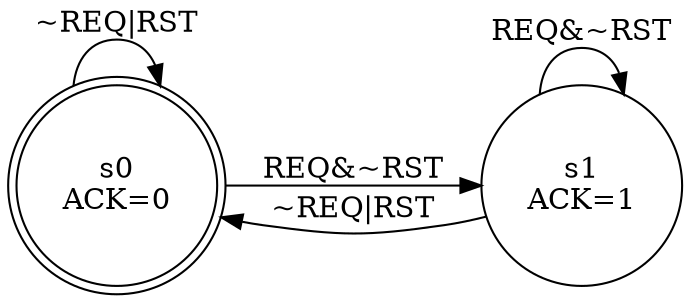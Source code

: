# http://www.graphviz.org/content/cluster

digraph alt_final {
  
  rankdir=LR;
  size="8,5"
  

  inputs="REQ,RST";
  outputs="ACK";
  states="s0,s1";
  
  node [shape=doublecircle] s0;
  
  node [shape=circle];
  
  s0 [label = "\N\nACK=0"];
  s1 [label = "\N\nACK=1"];
  
  
  s0->s0 [label="~REQ|RST"]
  
  s0->s1 [label="REQ&~RST"]
  
  s1->s1 [label="REQ&~RST"]
  
  s1->s0[label="~REQ|RST"]
  
  
  
  
  
  
    
}
